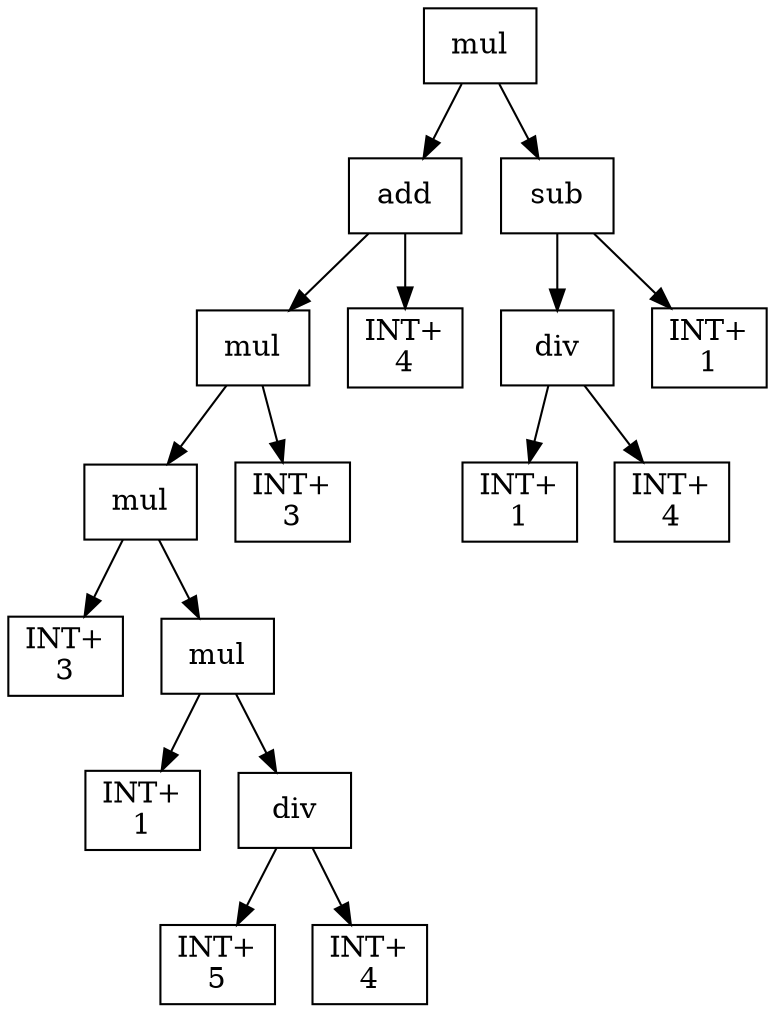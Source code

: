 digraph expr {
  node [shape=box];
  n1 [label="mul"];
  n2 [label="add"];
  n3 [label="mul"];
  n4 [label="mul"];
  n5 [label="INT+\n3"];
  n6 [label="mul"];
  n7 [label="INT+\n1"];
  n8 [label="div"];
  n9 [label="INT+\n5"];
  n10 [label="INT+\n4"];
  n8 -> n9;
  n8 -> n10;
  n6 -> n7;
  n6 -> n8;
  n4 -> n5;
  n4 -> n6;
  n11 [label="INT+\n3"];
  n3 -> n4;
  n3 -> n11;
  n12 [label="INT+\n4"];
  n2 -> n3;
  n2 -> n12;
  n13 [label="sub"];
  n14 [label="div"];
  n15 [label="INT+\n1"];
  n16 [label="INT+\n4"];
  n14 -> n15;
  n14 -> n16;
  n17 [label="INT+\n1"];
  n13 -> n14;
  n13 -> n17;
  n1 -> n2;
  n1 -> n13;
}